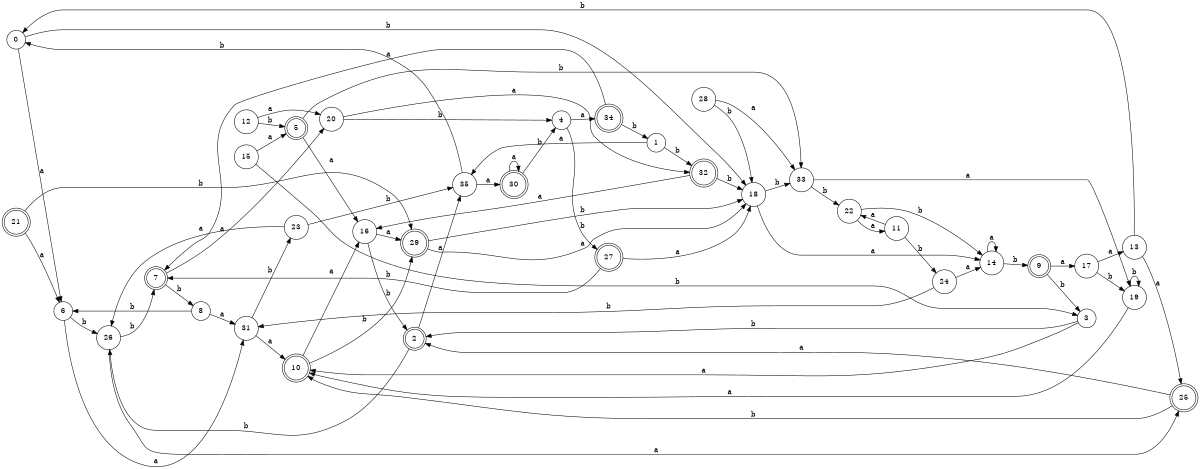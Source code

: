 digraph n29_10 {
__start0 [label="" shape="none"];

rankdir=LR;
size="8,5";

s0 [style="filled", color="black", fillcolor="white" shape="circle", label="0"];
s1 [style="filled", color="black", fillcolor="white" shape="circle", label="1"];
s2 [style="rounded,filled", color="black", fillcolor="white" shape="doublecircle", label="2"];
s3 [style="filled", color="black", fillcolor="white" shape="circle", label="3"];
s4 [style="filled", color="black", fillcolor="white" shape="circle", label="4"];
s5 [style="rounded,filled", color="black", fillcolor="white" shape="doublecircle", label="5"];
s6 [style="filled", color="black", fillcolor="white" shape="circle", label="6"];
s7 [style="rounded,filled", color="black", fillcolor="white" shape="doublecircle", label="7"];
s8 [style="filled", color="black", fillcolor="white" shape="circle", label="8"];
s9 [style="rounded,filled", color="black", fillcolor="white" shape="doublecircle", label="9"];
s10 [style="rounded,filled", color="black", fillcolor="white" shape="doublecircle", label="10"];
s11 [style="filled", color="black", fillcolor="white" shape="circle", label="11"];
s12 [style="filled", color="black", fillcolor="white" shape="circle", label="12"];
s13 [style="filled", color="black", fillcolor="white" shape="circle", label="13"];
s14 [style="filled", color="black", fillcolor="white" shape="circle", label="14"];
s15 [style="filled", color="black", fillcolor="white" shape="circle", label="15"];
s16 [style="filled", color="black", fillcolor="white" shape="circle", label="16"];
s17 [style="filled", color="black", fillcolor="white" shape="circle", label="17"];
s18 [style="filled", color="black", fillcolor="white" shape="circle", label="18"];
s19 [style="filled", color="black", fillcolor="white" shape="circle", label="19"];
s20 [style="filled", color="black", fillcolor="white" shape="circle", label="20"];
s21 [style="rounded,filled", color="black", fillcolor="white" shape="doublecircle", label="21"];
s22 [style="filled", color="black", fillcolor="white" shape="circle", label="22"];
s23 [style="filled", color="black", fillcolor="white" shape="circle", label="23"];
s24 [style="filled", color="black", fillcolor="white" shape="circle", label="24"];
s25 [style="rounded,filled", color="black", fillcolor="white" shape="doublecircle", label="25"];
s26 [style="filled", color="black", fillcolor="white" shape="circle", label="26"];
s27 [style="rounded,filled", color="black", fillcolor="white" shape="doublecircle", label="27"];
s28 [style="filled", color="black", fillcolor="white" shape="circle", label="28"];
s29 [style="rounded,filled", color="black", fillcolor="white" shape="doublecircle", label="29"];
s30 [style="rounded,filled", color="black", fillcolor="white" shape="doublecircle", label="30"];
s31 [style="filled", color="black", fillcolor="white" shape="circle", label="31"];
s32 [style="rounded,filled", color="black", fillcolor="white" shape="doublecircle", label="32"];
s33 [style="filled", color="black", fillcolor="white" shape="circle", label="33"];
s34 [style="rounded,filled", color="black", fillcolor="white" shape="doublecircle", label="34"];
s35 [style="filled", color="black", fillcolor="white" shape="circle", label="35"];
s0 -> s6 [label="a"];
s0 -> s18 [label="b"];
s1 -> s35 [label="a"];
s1 -> s32 [label="b"];
s2 -> s35 [label="a"];
s2 -> s26 [label="b"];
s3 -> s10 [label="a"];
s3 -> s2 [label="b"];
s4 -> s34 [label="a"];
s4 -> s27 [label="b"];
s5 -> s16 [label="a"];
s5 -> s33 [label="b"];
s6 -> s31 [label="a"];
s6 -> s26 [label="b"];
s7 -> s20 [label="a"];
s7 -> s8 [label="b"];
s8 -> s31 [label="a"];
s8 -> s6 [label="b"];
s9 -> s17 [label="a"];
s9 -> s3 [label="b"];
s10 -> s16 [label="a"];
s10 -> s29 [label="b"];
s11 -> s22 [label="a"];
s11 -> s24 [label="b"];
s12 -> s20 [label="a"];
s12 -> s5 [label="b"];
s13 -> s25 [label="a"];
s13 -> s0 [label="b"];
s14 -> s14 [label="a"];
s14 -> s9 [label="b"];
s15 -> s5 [label="a"];
s15 -> s3 [label="b"];
s16 -> s29 [label="a"];
s16 -> s2 [label="b"];
s17 -> s13 [label="a"];
s17 -> s19 [label="b"];
s18 -> s14 [label="a"];
s18 -> s33 [label="b"];
s19 -> s10 [label="a"];
s19 -> s19 [label="b"];
s20 -> s32 [label="a"];
s20 -> s4 [label="b"];
s21 -> s6 [label="a"];
s21 -> s29 [label="b"];
s22 -> s11 [label="a"];
s22 -> s14 [label="b"];
s23 -> s26 [label="a"];
s23 -> s35 [label="b"];
s24 -> s14 [label="a"];
s24 -> s31 [label="b"];
s25 -> s2 [label="a"];
s25 -> s10 [label="b"];
s26 -> s25 [label="a"];
s26 -> s7 [label="b"];
s27 -> s18 [label="a"];
s27 -> s7 [label="b"];
s28 -> s33 [label="a"];
s28 -> s18 [label="b"];
s29 -> s18 [label="a"];
s29 -> s18 [label="b"];
s30 -> s30 [label="a"];
s30 -> s4 [label="b"];
s31 -> s10 [label="a"];
s31 -> s23 [label="b"];
s32 -> s16 [label="a"];
s32 -> s18 [label="b"];
s33 -> s19 [label="a"];
s33 -> s22 [label="b"];
s34 -> s7 [label="a"];
s34 -> s1 [label="b"];
s35 -> s30 [label="a"];
s35 -> s0 [label="b"];

}